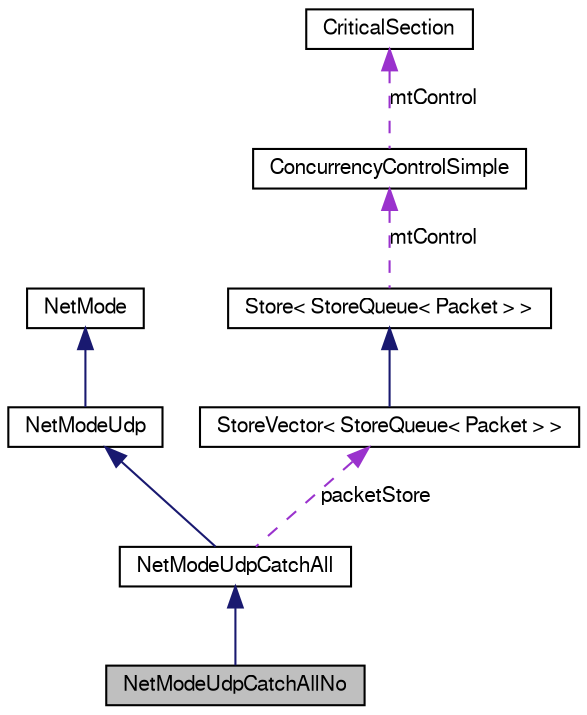 digraph G
{
  edge [fontname="FreeSans",fontsize="10",labelfontname="FreeSans",labelfontsize="10"];
  node [fontname="FreeSans",fontsize="10",shape=record];
  Node1 [label="NetModeUdpCatchAllNo",height=0.2,width=0.4,color="black", fillcolor="grey75", style="filled" fontcolor="black"];
  Node2 -> Node1 [dir=back,color="midnightblue",fontsize="10",style="solid",fontname="FreeSans"];
  Node2 [label="NetModeUdpCatchAll",height=0.2,width=0.4,color="black", fillcolor="white", style="filled",URL="$class_net_mode_udp_catch_all.html",tooltip="UDP mode where all packets are received, even out of order ones."];
  Node3 -> Node2 [dir=back,color="midnightblue",fontsize="10",style="solid",fontname="FreeSans"];
  Node3 [label="NetModeUdp",height=0.2,width=0.4,color="black", fillcolor="white", style="filled",URL="$class_net_mode_udp.html",tooltip="UDP protocol class, provides a base for extensions to the protocol by UDP mode classes."];
  Node4 -> Node3 [dir=back,color="midnightblue",fontsize="10",style="solid",fontname="FreeSans"];
  Node4 [label="NetMode",height=0.2,width=0.4,color="black", fillcolor="white", style="filled",URL="$class_net_mode.html",tooltip="Protocol interface inherited by protocol objects such as NetModeUdp and NetModeTcp."];
  Node5 -> Node2 [dir=back,color="darkorchid3",fontsize="10",style="dashed",label="packetStore",fontname="FreeSans"];
  Node5 [label="StoreVector\< StoreQueue\< Packet \> \>",height=0.2,width=0.4,color="black", fillcolor="white", style="filled",URL="$class_store_vector.html"];
  Node6 -> Node5 [dir=back,color="midnightblue",fontsize="10",style="solid",fontname="FreeSans"];
  Node6 [label="Store\< StoreQueue\< Packet \> \>",height=0.2,width=0.4,color="black", fillcolor="white", style="filled",URL="$class_store.html"];
  Node7 -> Node6 [dir=back,color="darkorchid3",fontsize="10",style="dashed",label="mtControl",fontname="FreeSans"];
  Node7 [label="ConcurrencyControlSimple",height=0.2,width=0.4,color="black", fillcolor="white", style="filled",URL="$class_concurrency_control_simple.html",tooltip="simple version of ConcurrencyControl class which avoids the need for threadID parameters"];
  Node8 -> Node7 [dir=back,color="darkorchid3",fontsize="10",style="dashed",label="mtControl",fontname="FreeSans"];
  Node8 [label="CriticalSection",height=0.2,width=0.4,color="black", fillcolor="white", style="filled",URL="$class_critical_section.html",tooltip="Critical section class with Enter and Leave methods."];
}

